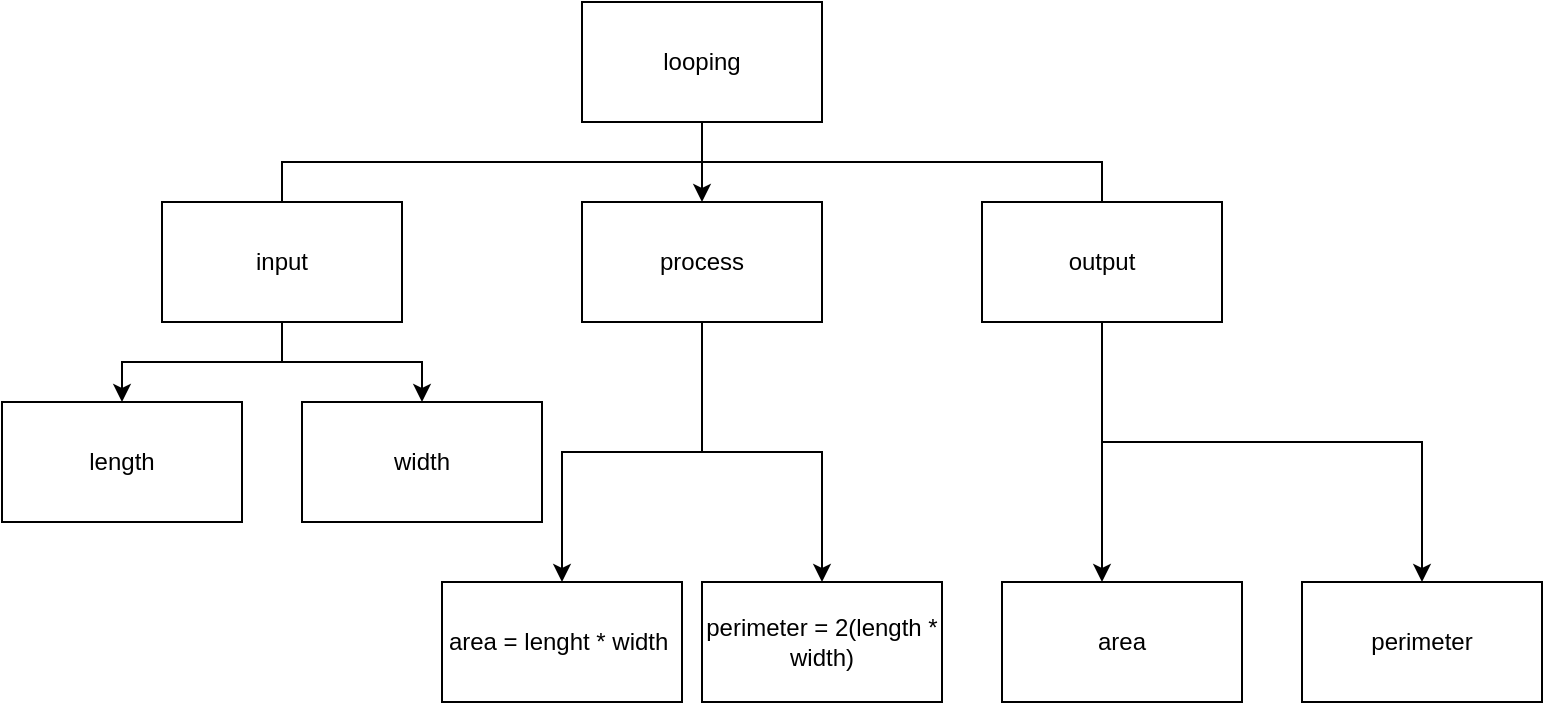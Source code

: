 <mxfile>
    <diagram id="KiiOLgDAYOfTyEg3nF5B" name="Page-1">
        <mxGraphModel dx="861" dy="592" grid="1" gridSize="10" guides="1" tooltips="1" connect="1" arrows="1" fold="1" page="1" pageScale="1" pageWidth="850" pageHeight="1100" math="0" shadow="0">
            <root>
                <mxCell id="0"/>
                <mxCell id="1" parent="0"/>
                <mxCell id="2" style="edgeStyle=orthogonalEdgeStyle;html=1;" edge="1" parent="1" source="3" target="10">
                    <mxGeometry relative="1" as="geometry"/>
                </mxCell>
                <mxCell id="3" value="looping" style="rounded=0;whiteSpace=wrap;html=1;" vertex="1" parent="1">
                    <mxGeometry x="310" y="70" width="120" height="60" as="geometry"/>
                </mxCell>
                <mxCell id="4" style="edgeStyle=orthogonalEdgeStyle;html=1;rounded=0;" edge="1" parent="1" source="7" target="15">
                    <mxGeometry relative="1" as="geometry"/>
                </mxCell>
                <mxCell id="5" style="edgeStyle=orthogonalEdgeStyle;html=1;rounded=0;" edge="1" parent="1" source="7" target="14">
                    <mxGeometry relative="1" as="geometry"/>
                </mxCell>
                <mxCell id="6" value="" style="edgeStyle=orthogonalEdgeStyle;html=1;rounded=0;" edge="1" parent="1" source="7">
                    <mxGeometry relative="1" as="geometry">
                        <mxPoint x="570" y="180" as="targetPoint"/>
                        <Array as="points">
                            <mxPoint x="160" y="150"/>
                            <mxPoint x="570" y="150"/>
                        </Array>
                    </mxGeometry>
                </mxCell>
                <mxCell id="7" value="input" style="rounded=0;whiteSpace=wrap;html=1;" vertex="1" parent="1">
                    <mxGeometry x="100" y="170" width="120" height="60" as="geometry"/>
                </mxCell>
                <mxCell id="8" style="edgeStyle=orthogonalEdgeStyle;html=1;entryX=0.5;entryY=0;entryDx=0;entryDy=0;rounded=0;" edge="1" parent="1" source="10" target="17">
                    <mxGeometry relative="1" as="geometry"/>
                </mxCell>
                <mxCell id="9" style="edgeStyle=orthogonalEdgeStyle;html=1;rounded=0;" edge="1" parent="1" source="10" target="16">
                    <mxGeometry relative="1" as="geometry"/>
                </mxCell>
                <mxCell id="10" value="process" style="rounded=0;whiteSpace=wrap;html=1;" vertex="1" parent="1">
                    <mxGeometry x="310" y="170" width="120" height="60" as="geometry"/>
                </mxCell>
                <mxCell id="11" style="edgeStyle=orthogonalEdgeStyle;shape=connector;rounded=0;html=1;labelBackgroundColor=default;fontFamily=Helvetica;fontSize=11;fontColor=default;endArrow=classic;strokeColor=default;" edge="1" parent="1" source="13" target="18">
                    <mxGeometry relative="1" as="geometry">
                        <Array as="points">
                            <mxPoint x="570" y="320"/>
                            <mxPoint x="570" y="320"/>
                        </Array>
                    </mxGeometry>
                </mxCell>
                <mxCell id="12" style="edgeStyle=orthogonalEdgeStyle;shape=connector;rounded=0;html=1;labelBackgroundColor=default;fontFamily=Helvetica;fontSize=11;fontColor=default;endArrow=classic;strokeColor=default;" edge="1" parent="1" source="13" target="19">
                    <mxGeometry relative="1" as="geometry">
                        <Array as="points">
                            <mxPoint x="570" y="290"/>
                            <mxPoint x="730" y="290"/>
                        </Array>
                    </mxGeometry>
                </mxCell>
                <mxCell id="13" value="output&lt;br&gt;" style="rounded=0;whiteSpace=wrap;html=1;" vertex="1" parent="1">
                    <mxGeometry x="510" y="170" width="120" height="60" as="geometry"/>
                </mxCell>
                <mxCell id="14" value="width&lt;br&gt;" style="rounded=0;whiteSpace=wrap;html=1;" vertex="1" parent="1">
                    <mxGeometry x="170" y="270" width="120" height="60" as="geometry"/>
                </mxCell>
                <mxCell id="15" value="length" style="rounded=0;whiteSpace=wrap;html=1;" vertex="1" parent="1">
                    <mxGeometry x="20" y="270" width="120" height="60" as="geometry"/>
                </mxCell>
                <mxCell id="16" value="perimeter = 2(length * width)" style="rounded=0;whiteSpace=wrap;html=1;" vertex="1" parent="1">
                    <mxGeometry x="370" y="360" width="120" height="60" as="geometry"/>
                </mxCell>
                <mxCell id="17" value="area = lenght * width&amp;nbsp;" style="rounded=0;whiteSpace=wrap;html=1;" vertex="1" parent="1">
                    <mxGeometry x="240" y="360" width="120" height="60" as="geometry"/>
                </mxCell>
                <mxCell id="18" value="area" style="rounded=0;whiteSpace=wrap;html=1;" vertex="1" parent="1">
                    <mxGeometry x="520" y="360" width="120" height="60" as="geometry"/>
                </mxCell>
                <mxCell id="19" value="perimeter" style="rounded=0;whiteSpace=wrap;html=1;" vertex="1" parent="1">
                    <mxGeometry x="670" y="360" width="120" height="60" as="geometry"/>
                </mxCell>
            </root>
        </mxGraphModel>
    </diagram>
</mxfile>